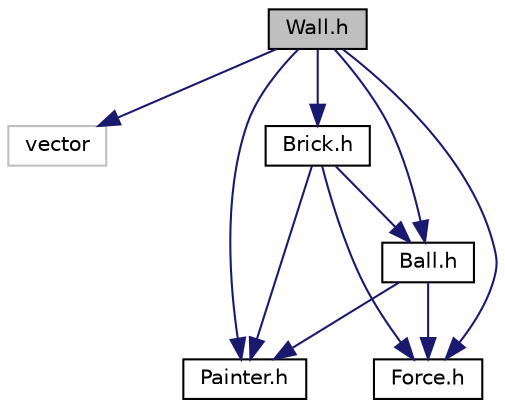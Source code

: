 digraph "Wall.h"
{
 // LATEX_PDF_SIZE
  edge [fontname="Helvetica",fontsize="10",labelfontname="Helvetica",labelfontsize="10"];
  node [fontname="Helvetica",fontsize="10",shape=record];
  Node1 [label="Wall.h",height=0.2,width=0.4,color="black", fillcolor="grey75", style="filled", fontcolor="black",tooltip="Contiene las funciones y caracteristicas de la clase Wall."];
  Node1 -> Node2 [color="midnightblue",fontsize="10",style="solid",fontname="Helvetica"];
  Node2 [label="vector",height=0.2,width=0.4,color="grey75", fillcolor="white", style="filled",tooltip=" "];
  Node1 -> Node3 [color="midnightblue",fontsize="10",style="solid",fontname="Helvetica"];
  Node3 [label="Brick.h",height=0.2,width=0.4,color="black", fillcolor="white", style="filled",URL="$Brick_8h.html",tooltip="Contiene todas las caracteristicas y funcionalidades de los bloques, es decir esta clase contiene a l..."];
  Node3 -> Node4 [color="midnightblue",fontsize="10",style="solid",fontname="Helvetica"];
  Node4 [label="Painter.h",height=0.2,width=0.4,color="black", fillcolor="white", style="filled",URL="$Painter_8h.html",tooltip="Clase que contiene las disminsiones de la barra y de la bola, ademas define los colores que se pueden..."];
  Node3 -> Node5 [color="midnightblue",fontsize="10",style="solid",fontname="Helvetica"];
  Node5 [label="Force.h",height=0.2,width=0.4,color="black", fillcolor="white", style="filled",URL="$Force_8h.html",tooltip="Este struct calcula la fuerza resultante de la bola cuando sucede una colision esta fuerza de empuje ..."];
  Node3 -> Node6 [color="midnightblue",fontsize="10",style="solid",fontname="Helvetica"];
  Node6 [label="Ball.h",height=0.2,width=0.4,color="black", fillcolor="white", style="filled",URL="$Ball_8h.html",tooltip="Contiene las funciones y caracteristicas de la bola."];
  Node6 -> Node5 [color="midnightblue",fontsize="10",style="solid",fontname="Helvetica"];
  Node6 -> Node4 [color="midnightblue",fontsize="10",style="solid",fontname="Helvetica"];
  Node1 -> Node6 [color="midnightblue",fontsize="10",style="solid",fontname="Helvetica"];
  Node1 -> Node5 [color="midnightblue",fontsize="10",style="solid",fontname="Helvetica"];
  Node1 -> Node4 [color="midnightblue",fontsize="10",style="solid",fontname="Helvetica"];
}
